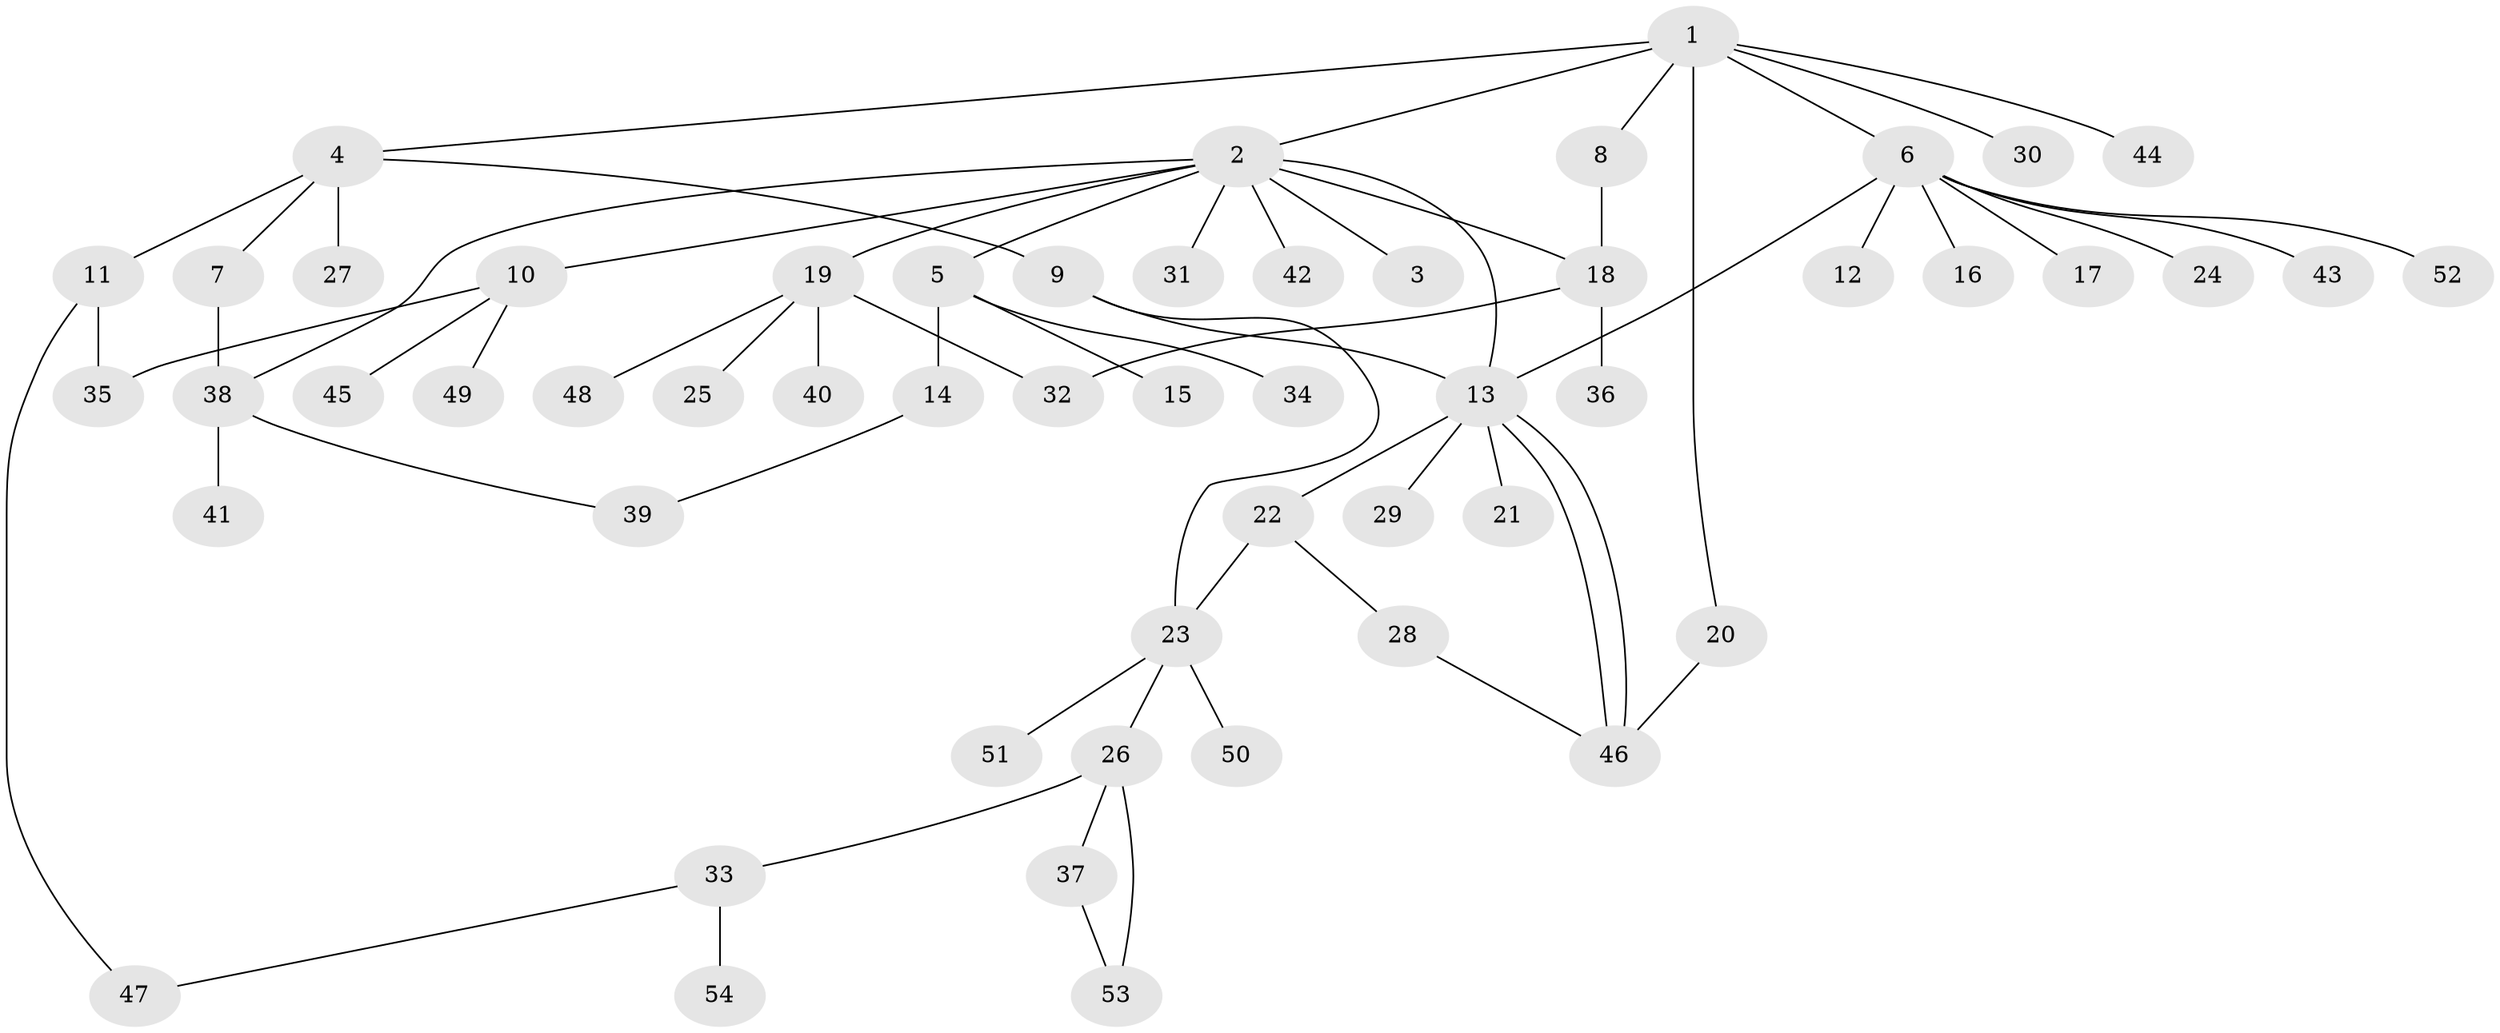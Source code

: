 // coarse degree distribution, {7: 0.07317073170731707, 12: 0.024390243902439025, 1: 0.5365853658536586, 6: 0.024390243902439025, 3: 0.12195121951219512, 4: 0.04878048780487805, 2: 0.17073170731707318}
// Generated by graph-tools (version 1.1) at 2025/23/03/03/25 07:23:52]
// undirected, 54 vertices, 66 edges
graph export_dot {
graph [start="1"]
  node [color=gray90,style=filled];
  1;
  2;
  3;
  4;
  5;
  6;
  7;
  8;
  9;
  10;
  11;
  12;
  13;
  14;
  15;
  16;
  17;
  18;
  19;
  20;
  21;
  22;
  23;
  24;
  25;
  26;
  27;
  28;
  29;
  30;
  31;
  32;
  33;
  34;
  35;
  36;
  37;
  38;
  39;
  40;
  41;
  42;
  43;
  44;
  45;
  46;
  47;
  48;
  49;
  50;
  51;
  52;
  53;
  54;
  1 -- 2;
  1 -- 4;
  1 -- 6;
  1 -- 8;
  1 -- 20;
  1 -- 30;
  1 -- 44;
  2 -- 3;
  2 -- 5;
  2 -- 10;
  2 -- 13;
  2 -- 18;
  2 -- 19;
  2 -- 31;
  2 -- 38;
  2 -- 42;
  4 -- 7;
  4 -- 9;
  4 -- 11;
  4 -- 27;
  5 -- 14;
  5 -- 15;
  5 -- 34;
  6 -- 12;
  6 -- 13;
  6 -- 16;
  6 -- 17;
  6 -- 24;
  6 -- 43;
  6 -- 52;
  7 -- 38;
  8 -- 18;
  9 -- 13;
  9 -- 23;
  10 -- 35;
  10 -- 45;
  10 -- 49;
  11 -- 35;
  11 -- 47;
  13 -- 21;
  13 -- 22;
  13 -- 29;
  13 -- 46;
  13 -- 46;
  14 -- 39;
  18 -- 32;
  18 -- 36;
  19 -- 25;
  19 -- 32;
  19 -- 40;
  19 -- 48;
  20 -- 46;
  22 -- 23;
  22 -- 28;
  23 -- 26;
  23 -- 50;
  23 -- 51;
  26 -- 33;
  26 -- 37;
  26 -- 53;
  28 -- 46;
  33 -- 47;
  33 -- 54;
  37 -- 53;
  38 -- 39;
  38 -- 41;
}

